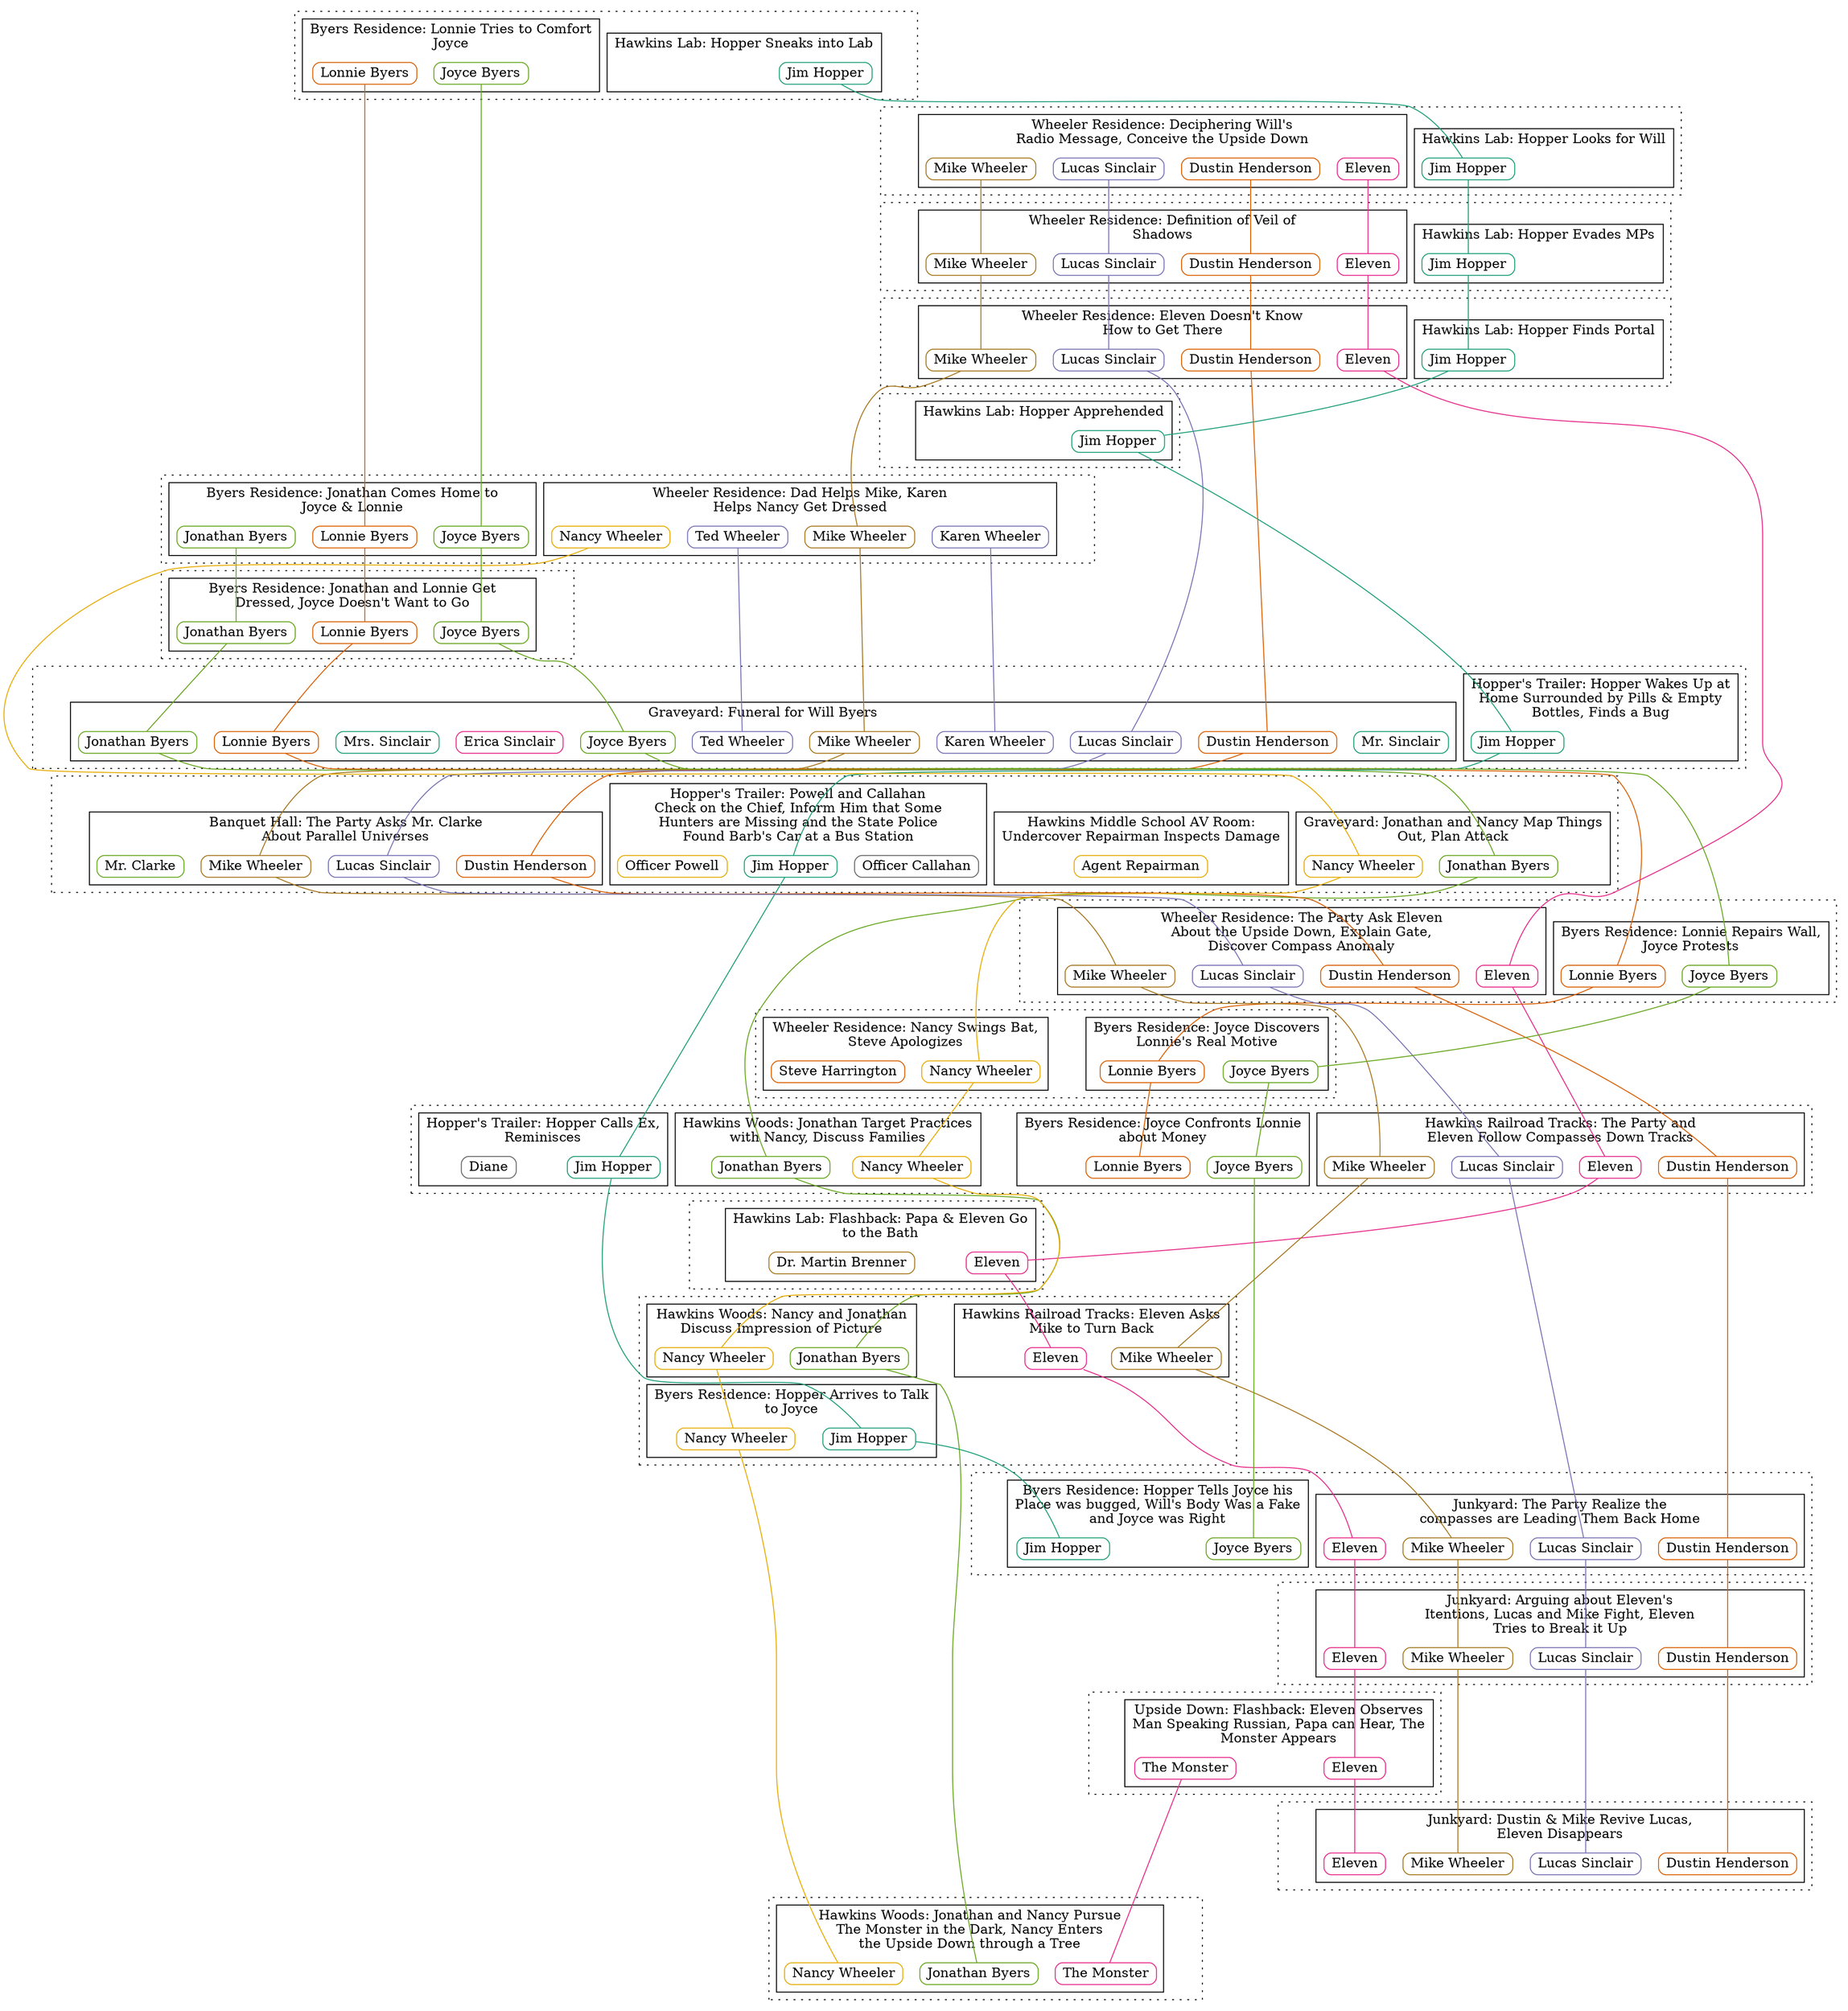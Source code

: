 // Chapter Five: The Flea and the Acrobat
digraph {
	center=1 randir=TB
	edge [dir=none]
	node [height=0.3 width=0.3]
	subgraph timeline {
		node [label="" style=invis]
		edge [style=invis]
		epoch_1 -> epoch_2
		epoch_2 -> epoch_3
		epoch_3 -> epoch_4
		epoch_4 -> epoch_5
		epoch_5 -> epoch_6
		epoch_6 -> epoch_7
		epoch_7 -> epoch_8
		epoch_8 -> epoch_9
		epoch_9 -> epoch_10
		epoch_10 -> epoch_11
		epoch_11 -> epoch_12
		epoch_12 -> epoch_13
		epoch_13 -> epoch_14
		epoch_14 -> epoch_15
		epoch_15 -> epoch_16
		epoch_16 -> epoch_17
		epoch_17 -> epoch_18
		epoch_18 -> epoch_19
	}
	// Styles for Character Nodes
	{
		node [colorscheme=dark28 shape=box style=rounded]
		edge [colorscheme=dark28]
		{
			node [color=1 label="Mr. Sinclair"]
			edge [color=1]
			Mr_Sinclair_epoch_8_0
		}
		{
			node [color=2 label="Lonnie Byers"]
			edge [color=2]
			Lonnie_epoch_1_1 -> Lonnie_epoch_6_0
			Lonnie_epoch_6_0 -> Lonnie_epoch_7_0
			Lonnie_epoch_7_0 -> Lonnie_epoch_8_0
			Lonnie_epoch_8_0 -> Lonnie_epoch_10_0
			Lonnie_epoch_10_0 -> Lonnie_epoch_11_0
			Lonnie_epoch_11_0 -> Lonnie_epoch_12_0
		}
		{
			node [color=3 label="Ted Wheeler"]
			edge [color=3]
			Ted_epoch_6_1 -> Ted_epoch_8_0
		}
		{
			node [color=4 label=Eleven]
			edge [color=4]
			Eleven_epoch_2_1 -> Eleven_epoch_3_1
			Eleven_epoch_3_1 -> Eleven_epoch_4_1
			Eleven_epoch_4_1 -> Eleven_epoch_10_1
			Eleven_epoch_10_1 -> Eleven_epoch_12_3
			Eleven_epoch_12_3 -> Eleven_epoch_13_0
			Eleven_epoch_13_0 -> Eleven_epoch_14_0
			Eleven_epoch_14_0 -> Eleven_epoch_15_0
			Eleven_epoch_15_0 -> Eleven_epoch_16_0
			Eleven_epoch_16_0 -> Eleven_epoch_17_0
			Eleven_epoch_17_0 -> Eleven_epoch_18_0
		}
		{
			node [color=5 label="Jonathan Byers"]
			edge [color=5]
			Jonathan_epoch_6_0 -> Jonathan_epoch_7_0
			Jonathan_epoch_7_0 -> Jonathan_epoch_8_0
			Jonathan_epoch_8_0 -> Jonathan_epoch_9_0
			Jonathan_epoch_9_0 -> Jonathan_epoch_12_1
			Jonathan_epoch_12_1 -> Jonathan_epoch_14_1
			Jonathan_epoch_14_1 -> Jonathan_epoch_19_0
		}
		{
			node [color=6 label="Agent Repairman"]
			edge [color=6]
			Agent_Repairman_epoch_9_1
		}
		{
			node [color=7 label="Mike Wheeler"]
			edge [color=7]
			Mike_epoch_2_1 -> Mike_epoch_3_1
			Mike_epoch_3_1 -> Mike_epoch_4_1
			Mike_epoch_4_1 -> Mike_epoch_6_1
			Mike_epoch_6_1 -> Mike_epoch_8_0
			Mike_epoch_8_0 -> Mike_epoch_9_2
			Mike_epoch_9_2 -> Mike_epoch_10_1
			Mike_epoch_10_1 -> Mike_epoch_12_3
			Mike_epoch_12_3 -> Mike_epoch_14_0
			Mike_epoch_14_0 -> Mike_epoch_15_0
			Mike_epoch_15_0 -> Mike_epoch_16_0
			Mike_epoch_16_0 -> Mike_epoch_18_0
		}
		{
			node [color=8 label="Officer Callahan"]
			edge [color=8]
			Officer_Callahan_epoch_9_3
		}
		{
			node [color=1 label="Jim Hopper"]
			edge [color=1]
			Hopper_epoch_1_0 -> Hopper_epoch_2_0
			Hopper_epoch_2_0 -> Hopper_epoch_3_0
			Hopper_epoch_3_0 -> Hopper_epoch_4_0
			Hopper_epoch_4_0 -> Hopper_epoch_5_0
			Hopper_epoch_5_0 -> Hopper_epoch_8_1
			Hopper_epoch_8_1 -> Hopper_epoch_9_3
			Hopper_epoch_9_3 -> Hopper_epoch_12_2
			Hopper_epoch_12_2 -> Hopper_epoch_14_2
			Hopper_epoch_14_2 -> Hopper_epoch_15_1
		}
		{
			node [color=2 label="Dustin Henderson"]
			edge [color=2]
			Dustin_epoch_2_1 -> Dustin_epoch_3_1
			Dustin_epoch_3_1 -> Dustin_epoch_4_1
			Dustin_epoch_4_1 -> Dustin_epoch_8_0
			Dustin_epoch_8_0 -> Dustin_epoch_9_2
			Dustin_epoch_9_2 -> Dustin_epoch_10_1
			Dustin_epoch_10_1 -> Dustin_epoch_12_3
			Dustin_epoch_12_3 -> Dustin_epoch_15_0
			Dustin_epoch_15_0 -> Dustin_epoch_16_0
			Dustin_epoch_16_0 -> Dustin_epoch_18_0
		}
		{
			node [color=3 label="Lucas Sinclair"]
			edge [color=3]
			Lucas_epoch_2_1 -> Lucas_epoch_3_1
			Lucas_epoch_3_1 -> Lucas_epoch_4_1
			Lucas_epoch_4_1 -> Lucas_epoch_8_0
			Lucas_epoch_8_0 -> Lucas_epoch_9_2
			Lucas_epoch_9_2 -> Lucas_epoch_10_1
			Lucas_epoch_10_1 -> Lucas_epoch_12_3
			Lucas_epoch_12_3 -> Lucas_epoch_15_0
			Lucas_epoch_15_0 -> Lucas_epoch_16_0
			Lucas_epoch_16_0 -> Lucas_epoch_18_0
		}
		{
			node [color=4 label="Erica Sinclair"]
			edge [color=4]
			Erica_epoch_8_0
		}
		{
			node [color=5 label="Mr. Clarke"]
			edge [color=5]
			Mr_Clarke_epoch_9_2
		}
		{
			node [color=6 label="Nancy Wheeler"]
			edge [color=6]
			Nancy_epoch_6_1 -> Nancy_epoch_9_0
			Nancy_epoch_9_0 -> Nancy_epoch_11_1
			Nancy_epoch_11_1 -> Nancy_epoch_12_1
			Nancy_epoch_12_1 -> Nancy_epoch_14_1
			Nancy_epoch_14_1 -> Nancy_epoch_14_2
			Nancy_epoch_14_2 -> Nancy_epoch_19_0
		}
		{
			node [color=7 label="Dr. Martin Brenner"]
			edge [color=7]
			Brenner_epoch_13_0
		}
		{
			node [color=8 label=Diane]
			edge [color=8]
			Diane_epoch_12_2
		}
		{
			node [color=1 label="Mrs. Sinclair"]
			edge [color=1]
			Mrs_Sinclair_epoch_8_0
		}
		{
			node [color=2 label="Steve Harrington"]
			edge [color=2]
			Steve_epoch_11_1
		}
		{
			node [color=3 label="Karen Wheeler"]
			edge [color=3]
			Karen_epoch_6_1 -> Karen_epoch_8_0
		}
		{
			node [color=4 label="The Monster"]
			edge [color=4]
			The_Monster_epoch_17_0 -> The_Monster_epoch_19_0
		}
		{
			node [color=5 label="Joyce Byers"]
			edge [color=5]
			Joyce_epoch_1_1 -> Joyce_epoch_6_0
			Joyce_epoch_6_0 -> Joyce_epoch_7_0
			Joyce_epoch_7_0 -> Joyce_epoch_8_0
			Joyce_epoch_8_0 -> Joyce_epoch_10_0
			Joyce_epoch_10_0 -> Joyce_epoch_11_0
			Joyce_epoch_11_0 -> Joyce_epoch_12_0
			Joyce_epoch_12_0 -> Joyce_epoch_15_1
		}
		{
			node [color=6 label="Officer Powell"]
			edge [color=6]
			Officer_Powell_epoch_9_3
		}
	}
	subgraph cluster_epoch_1 {
		graph [style=dotted]
		epoch_1
		subgraph cluster_epoch_1_0 {
			graph [style=solid]
			label="Hawkins Lab: Hopper Sneaks into Lab"
			Hopper_epoch_1_0
		}
		subgraph cluster_epoch_1_1 {
			graph [style=solid]
			label="Byers Residence: Lonnie Tries to Comfort
Joyce"
			Lonnie_epoch_1_1
			Joyce_epoch_1_1
		}
	}
	subgraph cluster_epoch_2 {
		graph [style=dotted]
		epoch_2
		subgraph cluster_epoch_2_0 {
			graph [style=solid]
			label="Hawkins Lab: Hopper Looks for Will"
			Hopper_epoch_2_0
		}
		subgraph cluster_epoch_2_1 {
			graph [style=solid]
			label="Wheeler Residence: Deciphering Will's
Radio Message, Conceive the Upside Down"
			Lucas_epoch_2_1
			Dustin_epoch_2_1
			Mike_epoch_2_1
			Eleven_epoch_2_1
		}
	}
	subgraph cluster_epoch_3 {
		graph [style=dotted]
		epoch_3
		subgraph cluster_epoch_3_0 {
			graph [style=solid]
			label="Hawkins Lab: Hopper Evades MPs"
			Hopper_epoch_3_0
		}
		subgraph cluster_epoch_3_1 {
			graph [style=solid]
			label="Wheeler Residence: Definition of Veil of
Shadows"
			Lucas_epoch_3_1
			Dustin_epoch_3_1
			Mike_epoch_3_1
			Eleven_epoch_3_1
		}
	}
	subgraph cluster_epoch_4 {
		graph [style=dotted]
		epoch_4
		subgraph cluster_epoch_4_0 {
			graph [style=solid]
			label="Hawkins Lab: Hopper Finds Portal"
			Hopper_epoch_4_0
		}
		subgraph cluster_epoch_4_1 {
			graph [style=solid]
			label="Wheeler Residence: Eleven Doesn't Know
How to Get There"
			Lucas_epoch_4_1
			Dustin_epoch_4_1
			Mike_epoch_4_1
			Eleven_epoch_4_1
		}
	}
	subgraph cluster_epoch_5 {
		graph [style=dotted]
		epoch_5
		subgraph cluster_epoch_5_0 {
			graph [style=solid]
			label="Hawkins Lab: Hopper Apprehended"
			Hopper_epoch_5_0
		}
	}
	subgraph cluster_epoch_6 {
		graph [style=dotted]
		epoch_6
		subgraph cluster_epoch_6_0 {
			graph [style=solid]
			label="Byers Residence: Jonathan Comes Home to
Joyce & Lonnie"
			Jonathan_epoch_6_0
			Joyce_epoch_6_0
			Lonnie_epoch_6_0
		}
		subgraph cluster_epoch_6_1 {
			graph [style=solid]
			label="Wheeler Residence: Dad Helps Mike, Karen
Helps Nancy Get Dressed"
			Ted_epoch_6_1
			Mike_epoch_6_1
			Karen_epoch_6_1
			Nancy_epoch_6_1
		}
		subgraph cluster_epoch_6_2 {
			graph [style=solid]
			label="Byers Residence: Dog Looks for Will"
		}
	}
	subgraph cluster_epoch_7 {
		graph [style=dotted]
		epoch_7
		subgraph cluster_epoch_7_0 {
			graph [style=solid]
			label="Byers Residence: Jonathan and Lonnie Get
Dressed, Joyce Doesn't Want to Go"
			Jonathan_epoch_7_0
			Lonnie_epoch_7_0
			Joyce_epoch_7_0
		}
	}
	subgraph cluster_epoch_8 {
		graph [style=dotted]
		epoch_8
		subgraph cluster_epoch_8_0 {
			graph [style=solid]
			label="Graveyard: Funeral for Will Byers"
			Joyce_epoch_8_0
			Jonathan_epoch_8_0
			Lonnie_epoch_8_0
			Lucas_epoch_8_0
			Erica_epoch_8_0
			Mrs_Sinclair_epoch_8_0
			Mr_Sinclair_epoch_8_0
			Dustin_epoch_8_0
			Mike_epoch_8_0
			Karen_epoch_8_0
			Ted_epoch_8_0
		}
		subgraph cluster_epoch_8_1 {
			graph [style=solid]
			label="Hopper's Trailer: Hopper Wakes Up at
Home Surrounded by Pills & Empty
Bottles, Finds a Bug"
			Hopper_epoch_8_1
		}
	}
	subgraph cluster_epoch_9 {
		graph [style=dotted]
		epoch_9
		subgraph cluster_epoch_9_0 {
			graph [style=solid]
			label="Graveyard: Jonathan and Nancy Map Things
Out, Plan Attack"
			Jonathan_epoch_9_0
			Nancy_epoch_9_0
		}
		subgraph cluster_epoch_9_1 {
			graph [style=solid]
			label="Hawkins Middle School AV Room:
Undercover Repairman Inspects Damage"
			Agent_Repairman_epoch_9_1
		}
		subgraph cluster_epoch_9_2 {
			graph [style=solid]
			label="Banquet Hall: The Party Asks Mr. Clarke
About Parallel Universes"
			Mr_Clarke_epoch_9_2
			Dustin_epoch_9_2
			Mike_epoch_9_2
			Lucas_epoch_9_2
		}
		subgraph cluster_epoch_9_3 {
			graph [style=solid]
			label="Hopper's Trailer: Powell and Callahan
Check on the Chief, Inform Him that Some
Hunters are Missing and the State Police
Found Barb's Car at a Bus Station"
			Hopper_epoch_9_3
			Officer_Powell_epoch_9_3
			Officer_Callahan_epoch_9_3
		}
	}
	subgraph cluster_epoch_10 {
		graph [style=dotted]
		epoch_10
		subgraph cluster_epoch_10_0 {
			graph [style=solid]
			label="Byers Residence: Lonnie Repairs Wall,
Joyce Protests"
			Lonnie_epoch_10_0
			Joyce_epoch_10_0
		}
		subgraph cluster_epoch_10_1 {
			graph [style=solid]
			label="Wheeler Residence: The Party Ask Eleven
About the Upside Down, Explain Gate,
Discover Compass Anomaly"
			Mike_epoch_10_1
			Lucas_epoch_10_1
			Dustin_epoch_10_1
			Eleven_epoch_10_1
		}
	}
	subgraph cluster_epoch_11 {
		graph [style=dotted]
		epoch_11
		subgraph cluster_epoch_11_0 {
			graph [style=solid]
			label="Byers Residence: Joyce Discovers
Lonnie's Real Motive"
			Lonnie_epoch_11_0
			Joyce_epoch_11_0
		}
		subgraph cluster_epoch_11_1 {
			graph [style=solid]
			label="Wheeler Residence: Nancy Swings Bat,
Steve Apologizes"
			Nancy_epoch_11_1
			Steve_epoch_11_1
		}
	}
	subgraph cluster_epoch_12 {
		graph [style=dotted]
		epoch_12
		subgraph cluster_epoch_12_0 {
			graph [style=solid]
			label="Byers Residence: Joyce Confronts Lonnie
about Money"
			Joyce_epoch_12_0
			Lonnie_epoch_12_0
		}
		subgraph cluster_epoch_12_1 {
			graph [style=solid]
			label="Hawkins Woods: Jonathan Target Practices
with Nancy, Discuss Families"
			Jonathan_epoch_12_1
			Nancy_epoch_12_1
		}
		subgraph cluster_epoch_12_2 {
			graph [style=solid]
			label="Hopper's Trailer: Hopper Calls Ex,
Reminisces"
			Hopper_epoch_12_2
			Diane_epoch_12_2
		}
		subgraph cluster_epoch_12_3 {
			graph [style=solid]
			label="Hawkins Railroad Tracks: The Party and
Eleven Follow Compasses Down Tracks"
			Lucas_epoch_12_3
			Dustin_epoch_12_3
			Mike_epoch_12_3
			Eleven_epoch_12_3
		}
	}
	subgraph cluster_epoch_13 {
		graph [style=dotted]
		epoch_13
		subgraph cluster_epoch_13_0 {
			graph [style=solid]
			label="Hawkins Lab: Flashback: Papa & Eleven Go
to the Bath"
			Brenner_epoch_13_0
			Eleven_epoch_13_0
		}
	}
	subgraph cluster_epoch_14 {
		graph [style=dotted]
		epoch_14
		subgraph cluster_epoch_14_0 {
			graph [style=solid]
			label="Hawkins Railroad Tracks: Eleven Asks
Mike to Turn Back"
			Mike_epoch_14_0
			Eleven_epoch_14_0
		}
		subgraph cluster_epoch_14_1 {
			graph [style=solid]
			label="Hawkins Woods: Nancy and Jonathan
Discuss Impression of Picture"
			Nancy_epoch_14_1
			Jonathan_epoch_14_1
		}
		subgraph cluster_epoch_14_2 {
			graph [style=solid]
			label="Byers Residence: Hopper Arrives to Talk
to Joyce"
			Nancy_epoch_14_2
			Hopper_epoch_14_2
		}
	}
	subgraph cluster_epoch_15 {
		graph [style=dotted]
		epoch_15
		subgraph cluster_epoch_15_0 {
			graph [style=solid]
			label="Junkyard: The Party Realize the
compasses are Leading Them Back Home"
			Mike_epoch_15_0
			Dustin_epoch_15_0
			Lucas_epoch_15_0
			Eleven_epoch_15_0
		}
		subgraph cluster_epoch_15_1 {
			graph [style=solid]
			label="Byers Residence: Hopper Tells Joyce his
Place was bugged, Will's Body Was a Fake
and Joyce was Right"
			Hopper_epoch_15_1
			Joyce_epoch_15_1
		}
	}
	subgraph cluster_epoch_16 {
		graph [style=dotted]
		epoch_16
		subgraph cluster_epoch_16_0 {
			graph [style=solid]
			label="Junkyard: Arguing about Eleven's
Itentions, Lucas and Mike Fight, Eleven
Tries to Break it Up"
			Lucas_epoch_16_0
			Mike_epoch_16_0
			Dustin_epoch_16_0
			Eleven_epoch_16_0
		}
	}
	subgraph cluster_epoch_17 {
		graph [style=dotted]
		epoch_17
		subgraph cluster_epoch_17_0 {
			graph [style=solid]
			label="Upside Down: Flashback: Eleven Observes
Man Speaking Russian, Papa can Hear, The
Monster Appears"
			Eleven_epoch_17_0
			The_Monster_epoch_17_0
		}
	}
	subgraph cluster_epoch_18 {
		graph [style=dotted]
		epoch_18
		subgraph cluster_epoch_18_0 {
			graph [style=solid]
			label="Junkyard: Dustin & Mike Revive Lucas,
Eleven Disappears"
			Dustin_epoch_18_0
			Mike_epoch_18_0
			Lucas_epoch_18_0
			Eleven_epoch_18_0
		}
	}
	subgraph cluster_epoch_19 {
		graph [style=dotted]
		epoch_19
		subgraph cluster_epoch_19_0 {
			graph [style=solid]
			label="Hawkins Woods: Jonathan and Nancy Pursue
The Monster in the Dark, Nancy Enters
the Upside Down through a Tree"
			Jonathan_epoch_19_0
			Nancy_epoch_19_0
			The_Monster_epoch_19_0
		}
	}
}
